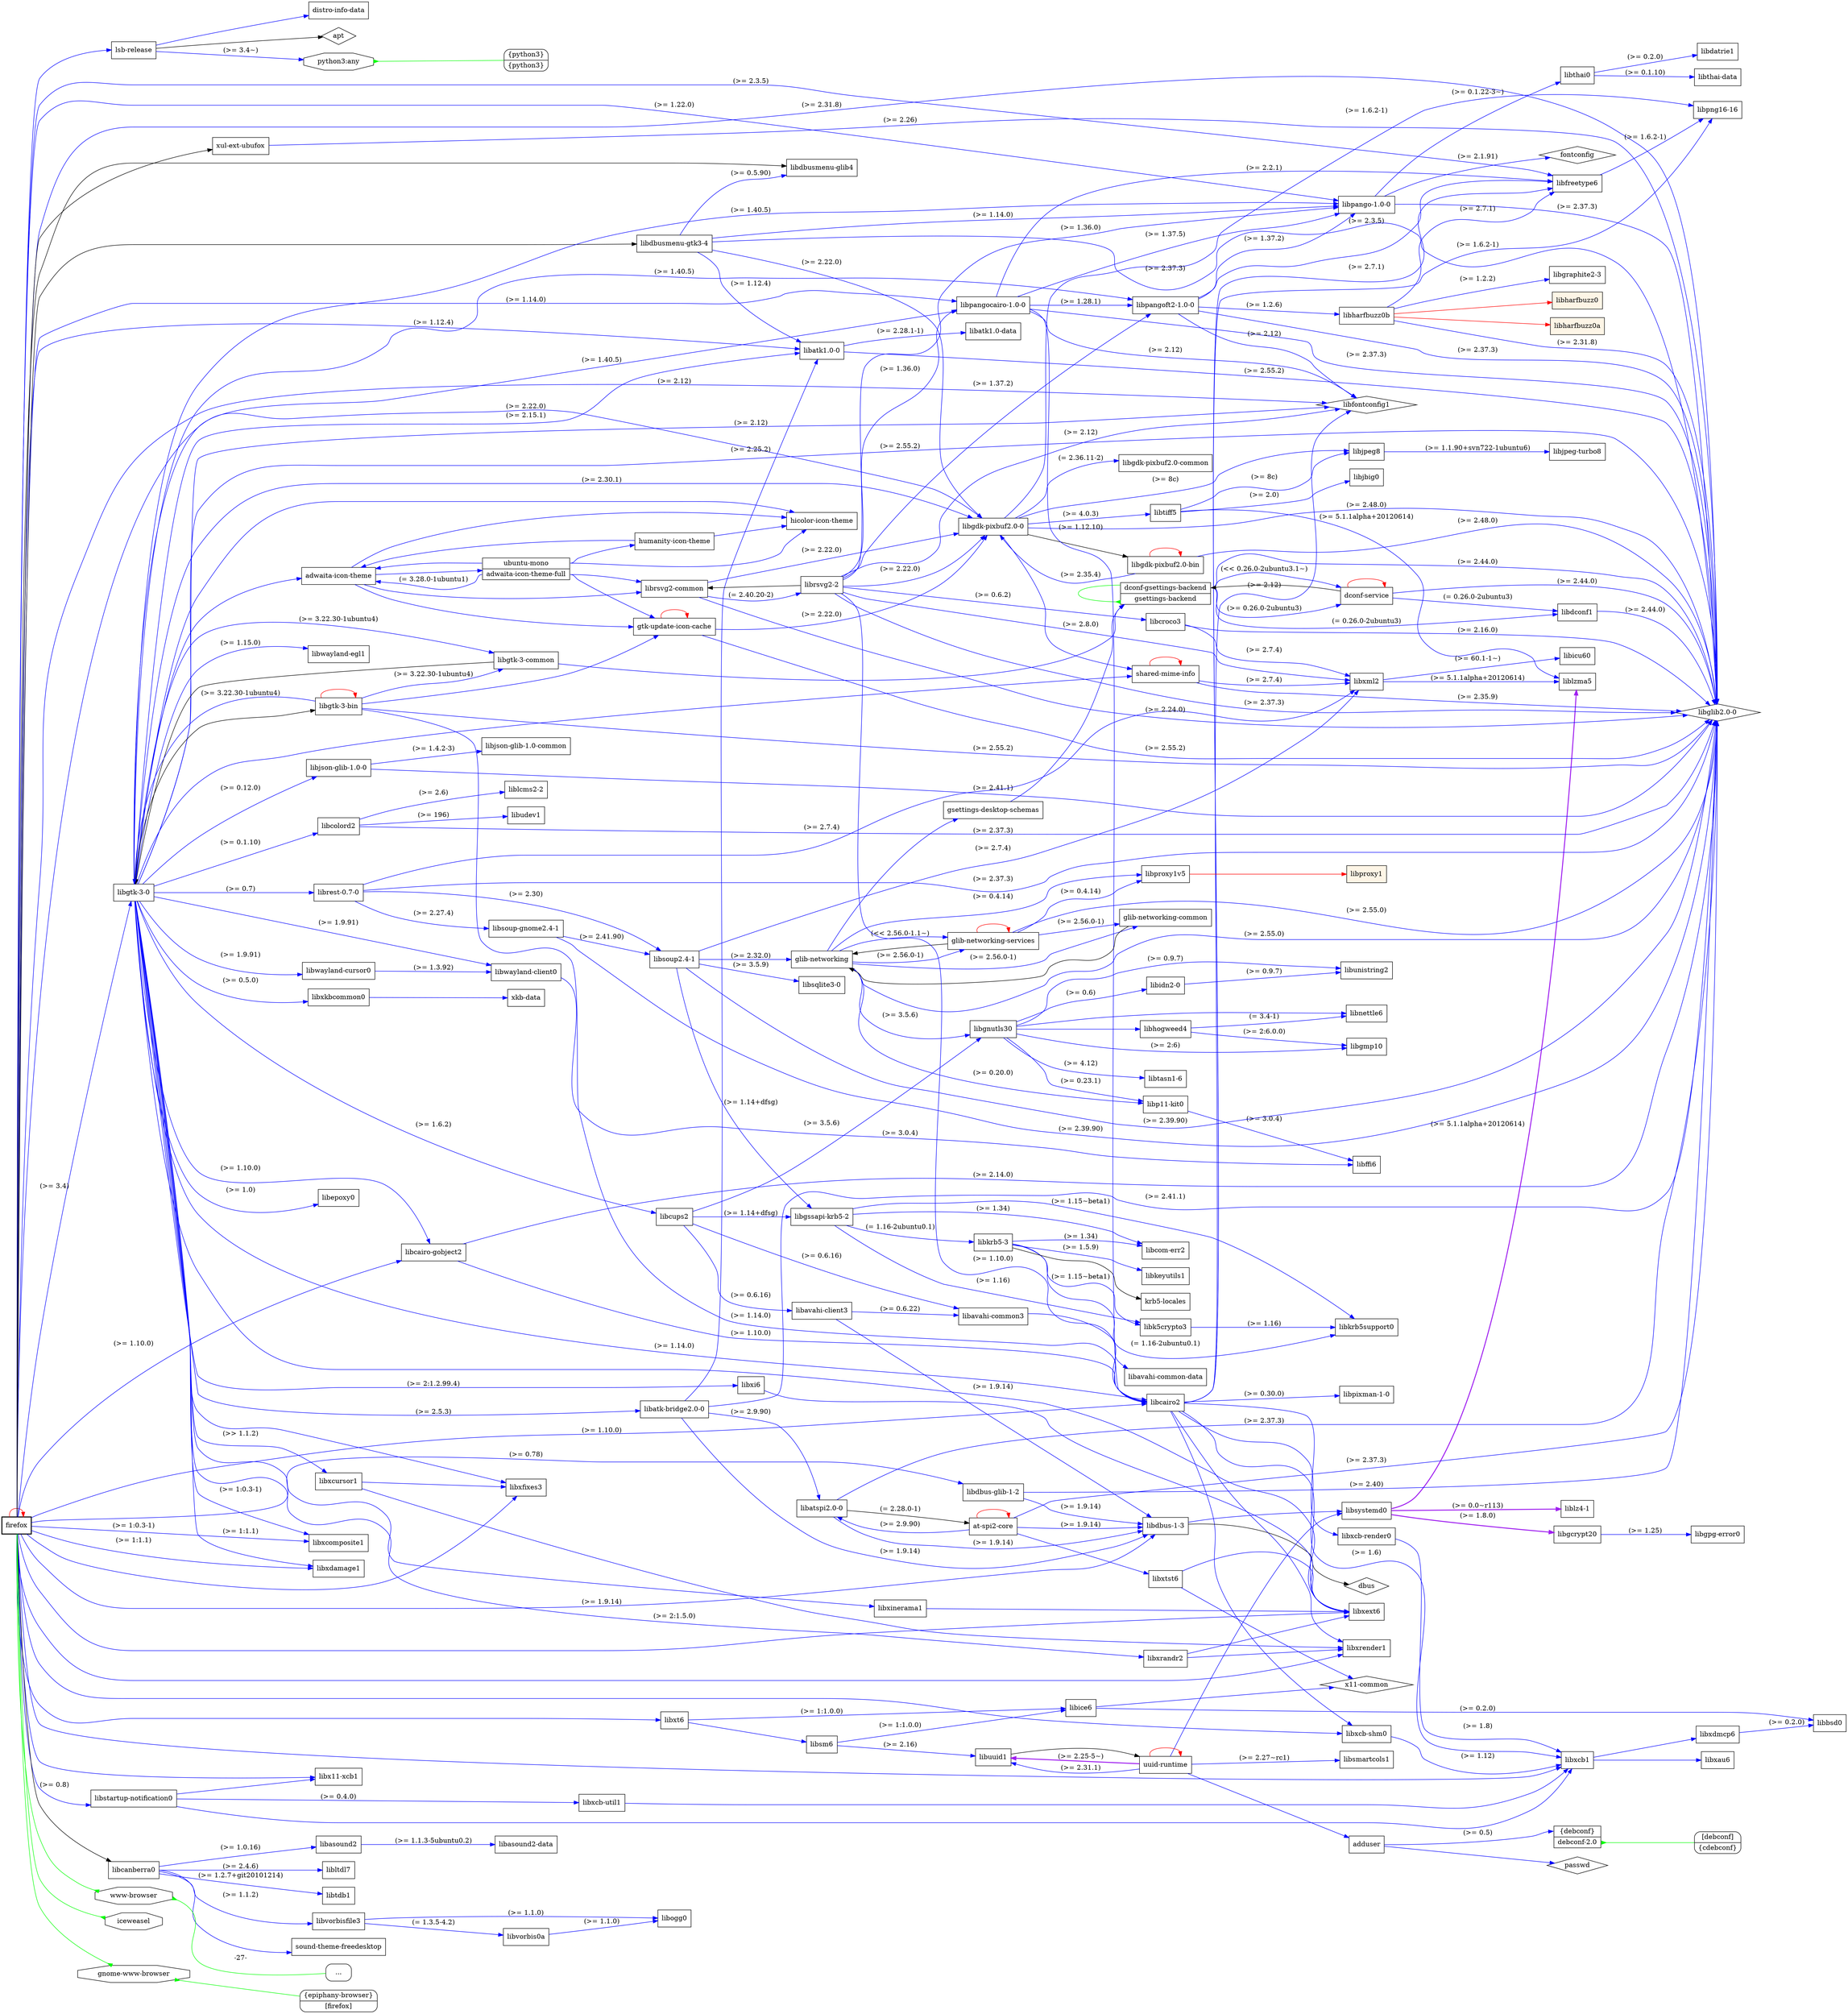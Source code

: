 digraph "firefox" {
	rankdir=LR;
	node [shape=box];
	"firefox" -> "lsb-release" [color=blue];
	"lsb-release" -> "python3:any" [color=blue,label="(>= 3.4~)"];
	"python3:any" -> virt1 [dir=back,arrowtail=inv,color=green];
	"python3:any" [shape=octagon];
	"lsb-release" -> "distro-info-data" [color=blue];
	"lsb-release" -> "apt";
	"firefox" -> "libatk1.0-0" [color=blue,label="(>= 1.12.4)"];
	"libatk1.0-0" -> "libglib2.0-0" [color=blue,label="(>= 2.55.2)"];
	"libatk1.0-0" -> "libatk1.0-data" [color=blue,label="(>= 2.28.1-1)"];
	"firefox" -> "libcairo-gobject2" [color=blue,label="(>= 1.10.0)"];
	"libcairo-gobject2" -> "libcairo2" [color=blue,label="(>= 1.10.0)"];
	"libcairo2" -> "libfontconfig1" [color=blue,label="(>= 2.12)"];
	"libcairo2" -> "libfreetype6" [color=blue,label="(>= 2.7.1)"];
	"libfreetype6" -> "libpng16-16" [color=blue,label="(>= 1.6.2-1)"];
	"libcairo2" -> "libpixman-1-0" [color=blue,label="(>= 0.30.0)"];
	"libcairo2" -> "libpng16-16" [color=blue,label="(>= 1.6.2-1)"];
	"libcairo2" -> "libxcb-render0" [color=blue];
	"libxcb-render0" -> "libxcb1" [color=blue,label="(>= 1.8)"];
	"libxcb1" -> "libxau6" [color=blue];
	"libxcb1" -> "libxdmcp6" [color=blue];
	"libxdmcp6" -> "libbsd0" [color=blue,label="(>= 0.2.0)"];
	"libcairo2" -> "libxcb-shm0" [color=blue];
	"libxcb-shm0" -> "libxcb1" [color=blue,label="(>= 1.12)"];
	"libcairo2" -> "libxcb1" [color=blue,label="(>= 1.6)"];
	"libcairo2" -> "libxext6" [color=blue];
	"libcairo2" -> "libxrender1" [color=blue];
	"libcairo-gobject2" -> "libglib2.0-0" [color=blue,label="(>= 2.14.0)"];
	"firefox" -> "libcairo2" [color=blue,label="(>= 1.10.0)"];
	"firefox" -> "libdbus-1-3" [color=blue,label="(>= 1.9.14)"];
	"libdbus-1-3" -> "libsystemd0" [color=blue];
	"libsystemd0" -> "libgcrypt20" [color=purple,style=bold,label="(>= 1.8.0)"];
	"libgcrypt20" -> "libgpg-error0" [color=blue,label="(>= 1.25)"];
	"libsystemd0" -> "liblz4-1" [color=purple,style=bold,label="(>= 0.0~r113)"];
	"libsystemd0" -> "liblzma5" [color=purple,style=bold,label="(>= 5.1.1alpha+20120614)"];
	"libdbus-1-3" -> "dbus";
	"firefox" -> "libdbus-glib-1-2" [color=blue,label="(>= 0.78)"];
	"libdbus-glib-1-2" -> "libdbus-1-3" [color=blue,label="(>= 1.9.14)"];
	"libdbus-glib-1-2" -> "libglib2.0-0" [color=blue,label="(>= 2.40)"];
	"firefox" -> "libfontconfig1" [color=blue,label="(>= 2.12)"];
	"firefox" -> "libfreetype6" [color=blue,label="(>= 2.3.5)"];
	"firefox" -> "libgdk-pixbuf2.0-0" [color=blue,label="(>= 2.22.0)"];
	"libgdk-pixbuf2.0-0" -> "libglib2.0-0" [color=blue,label="(>= 2.48.0)"];
	"libgdk-pixbuf2.0-0" -> "libjpeg8" [color=blue,label="(>= 8c)"];
	"libjpeg8" -> "libjpeg-turbo8" [color=blue,label="(>= 1.1.90+svn722-1ubuntu6)"];
	"libgdk-pixbuf2.0-0" -> "libpng16-16" [color=blue,label="(>= 1.6.2-1)"];
	"libgdk-pixbuf2.0-0" -> "libtiff5" [color=blue,label="(>= 4.0.3)"];
	"libtiff5" -> "libjbig0" [color=blue,label="(>= 2.0)"];
	"libtiff5" -> "libjpeg8" [color=blue,label="(>= 8c)"];
	"libtiff5" -> "liblzma5" [color=blue,label="(>= 5.1.1alpha+20120614)"];
	"libgdk-pixbuf2.0-0" -> "shared-mime-info" [color=blue];
	"shared-mime-info" -> "libglib2.0-0" [color=blue,label="(>= 2.35.9)"];
	"shared-mime-info" -> "libxml2" [color=blue,label="(>= 2.7.4)"];
	"libxml2" -> "libicu60" [color=blue,label="(>= 60.1-1~)"];
	"libxml2" -> "liblzma5" [color=blue,label="(>= 5.1.1alpha+20120614)"];
	"shared-mime-info" -> "shared-mime-info" [color=red];
	"libgdk-pixbuf2.0-0" -> "libgdk-pixbuf2.0-common" [color=blue,label="(= 2.36.11-2)"];
	"libgdk-pixbuf2.0-0" -> "libgdk-pixbuf2.0-bin";
	"libgdk-pixbuf2.0-bin" -> "libgdk-pixbuf2.0-0" [color=blue,label="(>= 2.35.4)"];
	"libgdk-pixbuf2.0-bin" -> "libglib2.0-0" [color=blue,label="(>= 2.48.0)"];
	"libgdk-pixbuf2.0-bin" -> "libgdk-pixbuf2.0-bin" [color=red];
	"firefox" -> "libglib2.0-0" [color=blue,label="(>= 2.31.8)"];
	"firefox" -> "libgtk-3-0" [color=blue,label="(>= 3.4)"];
	"libgtk-3-0" -> "libgtk-3-common" [color=blue,label="(>= 3.22.30-1ubuntu4)"];
	"libgtk-3-common" -> "alt1" [color=blue];
	"alt1":"dconf-gsettings-backend" -> "libglib2.0-0" [color=blue,label="(>= 2.44.0)"];
	"alt1":"dconf-gsettings-backend" -> "dconf-service" [color=blue,label="(>= 0.26.0-2ubuntu3)"];
	"dconf-service" -> "libglib2.0-0" [color=blue,label="(>= 2.44.0)"];
	"dconf-service" -> "libdconf1" [color=blue,label="(= 0.26.0-2ubuntu3)"];
	"libdconf1" -> "libglib2.0-0" [color=blue,label="(>= 2.44.0)"];
	"dconf-service" -> "alt1":"dconf-gsettings-backend";
	"dconf-service" -> "dconf-service" [color=red];
	"alt1":"dconf-gsettings-backend" -> "dconf-service" [color=blue,label="(<< 0.26.0-2ubuntu3.1~)"];
	"alt1":"dconf-gsettings-backend" -> "libdconf1" [color=blue,label="(= 0.26.0-2ubuntu3)"];
	"alt1":"gsettings-backend" -> "alt1":"dconf-gsettings-backend" [dir=back,arrowtail=inv,color=green];
	"libgtk-3-common" -> "libgtk-3-0";
	"libgtk-3-0" -> "libatk-bridge2.0-0" [color=blue,label="(>= 2.5.3)"];
	"libatk-bridge2.0-0" -> "libatk1.0-0" [color=blue,label="(>= 2.25.2)"];
	"libatk-bridge2.0-0" -> "libatspi2.0-0" [color=blue,label="(>= 2.9.90)"];
	"libatspi2.0-0" -> "libdbus-1-3" [color=blue,label="(>= 1.9.14)"];
	"libatspi2.0-0" -> "libglib2.0-0" [color=blue,label="(>= 2.37.3)"];
	"libatspi2.0-0" -> "at-spi2-core" [label="(= 2.28.0-1)"];
	"at-spi2-core" -> "libatspi2.0-0" [color=blue,label="(>= 2.9.90)"];
	"at-spi2-core" -> "libdbus-1-3" [color=blue,label="(>= 1.9.14)"];
	"at-spi2-core" -> "libglib2.0-0" [color=blue,label="(>= 2.37.3)"];
	"at-spi2-core" -> "libxtst6" [color=blue];
	"libxtst6" -> "libxext6" [color=blue];
	"libxtst6" -> "x11-common" [color=blue];
	"at-spi2-core" -> "at-spi2-core" [color=red];
	"libatk-bridge2.0-0" -> "libdbus-1-3" [color=blue,label="(>= 1.9.14)"];
	"libatk-bridge2.0-0" -> "libglib2.0-0" [color=blue,label="(>= 2.41.1)"];
	"libgtk-3-0" -> "libatk1.0-0" [color=blue,label="(>= 2.15.1)"];
	"libgtk-3-0" -> "libcairo-gobject2" [color=blue,label="(>= 1.10.0)"];
	"libgtk-3-0" -> "libcairo2" [color=blue,label="(>= 1.14.0)"];
	"libgtk-3-0" -> "libcolord2" [color=blue,label="(>= 0.1.10)"];
	"libcolord2" -> "libglib2.0-0" [color=blue,label="(>= 2.37.3)"];
	"libcolord2" -> "liblcms2-2" [color=blue,label="(>= 2.6)"];
	"libcolord2" -> "libudev1" [color=blue,label="(>= 196)"];
	"libgtk-3-0" -> "libcups2" [color=blue,label="(>= 1.6.2)"];
	"libcups2" -> "libavahi-client3" [color=blue,label="(>= 0.6.16)"];
	"libavahi-client3" -> "libavahi-common3" [color=blue,label="(>= 0.6.22)"];
	"libavahi-common3" -> "libavahi-common-data" [color=blue];
	"libavahi-client3" -> "libdbus-1-3" [color=blue,label="(>= 1.9.14)"];
	"libcups2" -> "libavahi-common3" [color=blue,label="(>= 0.6.16)"];
	"libcups2" -> "libgnutls30" [color=blue,label="(>= 3.5.6)"];
	"libgnutls30" -> "libgmp10" [color=blue,label="(>= 2:6)"];
	"libgnutls30" -> "libhogweed4" [color=blue];
	"libhogweed4" -> "libgmp10" [color=blue,label="(>= 2:6.0.0)"];
	"libhogweed4" -> "libnettle6" [color=blue,label="(= 3.4-1)"];
	"libgnutls30" -> "libidn2-0" [color=blue,label="(>= 0.6)"];
	"libidn2-0" -> "libunistring2" [color=blue,label="(>= 0.9.7)"];
	"libgnutls30" -> "libnettle6" [color=blue];
	"libgnutls30" -> "libp11-kit0" [color=blue,label="(>= 0.23.1)"];
	"libp11-kit0" -> "libffi6" [color=blue,label="(>= 3.0.4)"];
	"libgnutls30" -> "libtasn1-6" [color=blue,label="(>= 4.12)"];
	"libgnutls30" -> "libunistring2" [color=blue,label="(>= 0.9.7)"];
	"libcups2" -> "libgssapi-krb5-2" [color=blue,label="(>= 1.14+dfsg)"];
	"libgssapi-krb5-2" -> "libcom-err2" [color=blue,label="(>= 1.34)"];
	"libgssapi-krb5-2" -> "libk5crypto3" [color=blue,label="(>= 1.16)"];
	"libk5crypto3" -> "libkrb5support0" [color=blue,label="(>= 1.16)"];
	"libgssapi-krb5-2" -> "libkrb5-3" [color=blue,label="(= 1.16-2ubuntu0.1)"];
	"libkrb5-3" -> "libcom-err2" [color=blue,label="(>= 1.34)"];
	"libkrb5-3" -> "libk5crypto3" [color=blue,label="(>= 1.15~beta1)"];
	"libkrb5-3" -> "libkeyutils1" [color=blue,label="(>= 1.5.9)"];
	"libkrb5-3" -> "libkrb5support0" [color=blue,label="(= 1.16-2ubuntu0.1)"];
	"libkrb5-3" -> "krb5-locales";
	"libgssapi-krb5-2" -> "libkrb5support0" [color=blue,label="(>= 1.15~beta1)"];
	"libgtk-3-0" -> "libepoxy0" [color=blue,label="(>= 1.0)"];
	"libgtk-3-0" -> "libfontconfig1" [color=blue,label="(>= 2.12)"];
	"libgtk-3-0" -> "libgdk-pixbuf2.0-0" [color=blue,label="(>= 2.30.1)"];
	"libgtk-3-0" -> "libglib2.0-0" [color=blue,label="(>= 2.55.2)"];
	"libgtk-3-0" -> "libjson-glib-1.0-0" [color=blue,label="(>= 0.12.0)"];
	"libjson-glib-1.0-0" -> "libglib2.0-0" [color=blue,label="(>= 2.41.1)"];
	"libjson-glib-1.0-0" -> "libjson-glib-1.0-common" [color=blue,label="(>= 1.4.2-3)"];
	"libgtk-3-0" -> "libpango-1.0-0" [color=blue,label="(>= 1.40.5)"];
	"libpango-1.0-0" -> "fontconfig" [color=blue,label="(>= 2.1.91)"];
	"libpango-1.0-0" -> "libglib2.0-0" [color=blue,label="(>= 2.37.3)"];
	"libpango-1.0-0" -> "libthai0" [color=blue,label="(>= 0.1.22-3~)"];
	"libthai0" -> "libthai-data" [color=blue,label="(>= 0.1.10)"];
	"libthai0" -> "libdatrie1" [color=blue,label="(>= 0.2.0)"];
	"libgtk-3-0" -> "libpangocairo-1.0-0" [color=blue,label="(>= 1.40.5)"];
	"libpangocairo-1.0-0" -> "libcairo2" [color=blue,label="(>= 1.12.10)"];
	"libpangocairo-1.0-0" -> "libfontconfig1" [color=blue,label="(>= 2.12)"];
	"libpangocairo-1.0-0" -> "libfreetype6" [color=blue,label="(>= 2.2.1)"];
	"libpangocairo-1.0-0" -> "libglib2.0-0" [color=blue,label="(>= 2.37.3)"];
	"libpangocairo-1.0-0" -> "libpango-1.0-0" [color=blue,label="(>= 1.37.5)"];
	"libpangocairo-1.0-0" -> "libpangoft2-1.0-0" [color=blue,label="(>= 1.28.1)"];
	"libpangoft2-1.0-0" -> "libfontconfig1" [color=blue,label="(>= 2.12)"];
	"libpangoft2-1.0-0" -> "libfreetype6" [color=blue,label="(>= 2.3.5)"];
	"libpangoft2-1.0-0" -> "libglib2.0-0" [color=blue,label="(>= 2.37.3)"];
	"libpangoft2-1.0-0" -> "libharfbuzz0b" [color=blue,label="(>= 1.2.6)"];
	"libharfbuzz0b" -> "libfreetype6" [color=blue,label="(>= 2.7.1)"];
	"libharfbuzz0b" -> "libglib2.0-0" [color=blue,label="(>= 2.31.8)"];
	"libharfbuzz0b" -> "libgraphite2-3" [color=blue,label="(>= 1.2.2)"];
	"libharfbuzz0b" -> "libharfbuzz0" [color=red];
	"libharfbuzz0b" -> "libharfbuzz0a" [color=red];
	"libpangoft2-1.0-0" -> "libpango-1.0-0" [color=blue,label="(>= 1.37.2)"];
	"libgtk-3-0" -> "libpangoft2-1.0-0" [color=blue,label="(>= 1.40.5)"];
	"libgtk-3-0" -> "librest-0.7-0" [color=blue,label="(>= 0.7)"];
	"librest-0.7-0" -> "libglib2.0-0" [color=blue,label="(>= 2.37.3)"];
	"librest-0.7-0" -> "libsoup-gnome2.4-1" [color=blue,label="(>= 2.27.4)"];
	"libsoup-gnome2.4-1" -> "libglib2.0-0" [color=blue,label="(>= 2.39.90)"];
	"libsoup-gnome2.4-1" -> "libsoup2.4-1" [color=blue,label="(>= 2.41.90)"];
	"libsoup2.4-1" -> "libglib2.0-0" [color=blue,label="(>= 2.39.90)"];
	"libsoup2.4-1" -> "libgssapi-krb5-2" [color=blue,label="(>= 1.14+dfsg)"];
	"libsoup2.4-1" -> "libsqlite3-0" [color=blue,label="(>= 3.5.9)"];
	"libsoup2.4-1" -> "libxml2" [color=blue,label="(>= 2.7.4)"];
	"libsoup2.4-1" -> "glib-networking" [color=blue,label="(>= 2.32.0)"];
	"glib-networking" -> "libglib2.0-0" [color=blue,label="(>= 2.55.0)"];
	"glib-networking" -> "libgnutls30" [color=blue,label="(>= 3.5.6)"];
	"glib-networking" -> "libp11-kit0" [color=blue,label="(>= 0.20.0)"];
	"glib-networking" -> "libproxy1v5" [color=blue,label="(>= 0.4.14)"];
	"libproxy1v5" -> "libproxy1" [color=red];
	"glib-networking" -> "glib-networking-services" [color=blue,label="(>= 2.56.0-1)"];
	"glib-networking-services" -> "libglib2.0-0" [color=blue,label="(>= 2.55.0)"];
	"glib-networking-services" -> "libproxy1v5" [color=blue,label="(>= 0.4.14)"];
	"glib-networking-services" -> "glib-networking-common" [color=blue,label="(>= 2.56.0-1)"];
	"glib-networking-common" -> "glib-networking";
	"glib-networking-services" -> "glib-networking";
	"glib-networking-services" -> "glib-networking-services" [color=red];
	"glib-networking" -> "glib-networking-services" [color=blue,label="(<< 2.56.0-1.1~)"];
	"glib-networking" -> "glib-networking-common" [color=blue,label="(>= 2.56.0-1)"];
	"glib-networking" -> "gsettings-desktop-schemas" [color=blue];
	"gsettings-desktop-schemas" -> "alt1" [color=blue];
	"librest-0.7-0" -> "libsoup2.4-1" [color=blue,label="(>= 2.30)"];
	"librest-0.7-0" -> "libxml2" [color=blue,label="(>= 2.7.4)"];
	"libgtk-3-0" -> "libwayland-client0" [color=blue,label="(>= 1.9.91)"];
	"libwayland-client0" -> "libffi6" [color=blue,label="(>= 3.0.4)"];
	"libgtk-3-0" -> "libwayland-cursor0" [color=blue,label="(>= 1.9.91)"];
	"libwayland-cursor0" -> "libwayland-client0" [color=blue,label="(>= 1.3.92)"];
	"libgtk-3-0" -> "libwayland-egl1" [color=blue,label="(>= 1.15.0)"];
	"libgtk-3-0" -> "libxcomposite1" [color=blue,label="(>= 1:0.3-1)"];
	"libgtk-3-0" -> "libxcursor1" [color=blue,label="(>> 1.1.2)"];
	"libxcursor1" -> "libxfixes3" [color=blue];
	"libxcursor1" -> "libxrender1" [color=blue];
	"libgtk-3-0" -> "libxdamage1" [color=blue,label="(>= 1:1.1)"];
	"libgtk-3-0" -> "libxext6" [color=blue];
	"libgtk-3-0" -> "libxfixes3" [color=blue];
	"libgtk-3-0" -> "libxi6" [color=blue,label="(>= 2:1.2.99.4)"];
	"libxi6" -> "libxext6" [color=blue];
	"libgtk-3-0" -> "libxinerama1" [color=blue];
	"libxinerama1" -> "libxext6" [color=blue];
	"libgtk-3-0" -> "libxkbcommon0" [color=blue,label="(>= 0.5.0)"];
	"libxkbcommon0" -> "xkb-data" [color=blue];
	"libgtk-3-0" -> "libxrandr2" [color=blue,label="(>= 2:1.5.0)"];
	"libxrandr2" -> "libxext6" [color=blue];
	"libxrandr2" -> "libxrender1" [color=blue];
	"libgtk-3-0" -> "hicolor-icon-theme" [color=blue];
	"libgtk-3-0" -> "adwaita-icon-theme" [color=blue];
	"adwaita-icon-theme" -> "hicolor-icon-theme" [color=blue];
	"adwaita-icon-theme" -> "gtk-update-icon-cache" [color=blue];
	"gtk-update-icon-cache" -> "libgdk-pixbuf2.0-0" [color=blue,label="(>= 2.22.0)"];
	"gtk-update-icon-cache" -> "libglib2.0-0" [color=blue,label="(>= 2.55.2)"];
	"gtk-update-icon-cache" -> "gtk-update-icon-cache" [color=red];
	"adwaita-icon-theme" -> "librsvg2-common" [color=blue];
	"librsvg2-common" -> "libgdk-pixbuf2.0-0" [color=blue,label="(>= 2.22.0)"];
	"librsvg2-common" -> "libglib2.0-0" [color=blue,label="(>= 2.24.0)"];
	"librsvg2-common" -> "librsvg2-2" [color=blue,label="(= 2.40.20-2)"];
	"librsvg2-2" -> "libcairo2" [color=blue,label="(>= 1.10.0)"];
	"librsvg2-2" -> "libcroco3" [color=blue,label="(>= 0.6.2)"];
	"libcroco3" -> "libglib2.0-0" [color=blue,label="(>= 2.16.0)"];
	"libcroco3" -> "libxml2" [color=blue,label="(>= 2.7.4)"];
	"librsvg2-2" -> "libfontconfig1" [color=blue,label="(>= 2.12)"];
	"librsvg2-2" -> "libgdk-pixbuf2.0-0" [color=blue,label="(>= 2.22.0)"];
	"librsvg2-2" -> "libglib2.0-0" [color=blue,label="(>= 2.37.3)"];
	"librsvg2-2" -> "libpango-1.0-0" [color=blue,label="(>= 1.36.0)"];
	"librsvg2-2" -> "libpangocairo-1.0-0" [color=blue,label="(>= 1.36.0)"];
	"librsvg2-2" -> "libpangoft2-1.0-0" [color=blue,label="(>= 1.37.2)"];
	"librsvg2-2" -> "libxml2" [color=blue,label="(>= 2.8.0)"];
	"librsvg2-2" -> "librsvg2-common";
	"adwaita-icon-theme" -> "alt2" [color=blue];
	"alt2":"ubuntu-mono" -> "adwaita-icon-theme" [color=blue];
	"alt2":"ubuntu-mono" -> "hicolor-icon-theme" [color=blue];
	"alt2":"ubuntu-mono" -> "humanity-icon-theme" [color=blue];
	"humanity-icon-theme" -> "adwaita-icon-theme" [color=blue];
	"humanity-icon-theme" -> "hicolor-icon-theme" [color=blue];
	"alt2":"adwaita-icon-theme-full" -> "adwaita-icon-theme" [color=blue,label="(= 3.28.0-1ubuntu1)"];
	"alt2":"adwaita-icon-theme-full" -> "gtk-update-icon-cache" [color=blue];
	"alt2":"adwaita-icon-theme-full" -> "librsvg2-common" [color=blue];
	"libgtk-3-0" -> "shared-mime-info" [color=blue];
	"libgtk-3-0" -> "libgtk-3-bin";
	"libgtk-3-bin" -> "libcairo2" [color=blue,label="(>= 1.14.0)"];
	"libgtk-3-bin" -> "libglib2.0-0" [color=blue,label="(>= 2.55.2)"];
	"libgtk-3-bin" -> "libgtk-3-0" [color=blue,label="(>= 3.22.30-1ubuntu4)"];
	"libgtk-3-bin" -> "libgtk-3-common" [color=blue,label="(>= 3.22.30-1ubuntu4)"];
	"libgtk-3-bin" -> "gtk-update-icon-cache" [color=blue];
	"libgtk-3-bin" -> "libgtk-3-bin" [color=red];
	"firefox" -> "libpango-1.0-0" [color=blue,label="(>= 1.22.0)"];
	"firefox" -> "libpangocairo-1.0-0" [color=blue,label="(>= 1.14.0)"];
	"firefox" -> "libstartup-notification0" [color=blue,label="(>= 0.8)"];
	"libstartup-notification0" -> "libx11-xcb1" [color=blue];
	"libstartup-notification0" -> "libxcb-util1" [color=blue,label="(>= 0.4.0)"];
	"libxcb-util1" -> "libxcb1" [color=blue];
	"libstartup-notification0" -> "libxcb1" [color=blue];
	"firefox" -> "libx11-xcb1" [color=blue];
	"firefox" -> "libxcb-shm0" [color=blue];
	"firefox" -> "libxcb1" [color=blue];
	"firefox" -> "libxcomposite1" [color=blue,label="(>= 1:0.3-1)"];
	"firefox" -> "libxdamage1" [color=blue,label="(>= 1:1.1)"];
	"firefox" -> "libxext6" [color=blue];
	"firefox" -> "libxfixes3" [color=blue];
	"firefox" -> "libxrender1" [color=blue];
	"firefox" -> "libxt6" [color=blue];
	"libxt6" -> "libice6" [color=blue,label="(>= 1:1.0.0)"];
	"libice6" -> "libbsd0" [color=blue,label="(>= 0.2.0)"];
	"libice6" -> "x11-common" [color=blue];
	"libxt6" -> "libsm6" [color=blue];
	"libsm6" -> "libice6" [color=blue,label="(>= 1:1.0.0)"];
	"libsm6" -> "libuuid1" [color=blue,label="(>= 2.16)"];
	"libuuid1" -> "uuid-runtime";
	"uuid-runtime" -> "libuuid1" [color=purple,style=bold,label="(>= 2.25-5~)"];
	"uuid-runtime" -> "adduser" [color=blue];
	"adduser" -> "passwd" [color=blue];
	"adduser" -> "alt3":"debconf" [color=blue,label="(>= 0.5)"];
	"alt3":"debconf-2.0" -> virt2 [dir=back,arrowtail=inv,color=green];
	"uuid-runtime" -> "libsmartcols1" [color=blue,label="(>= 2.27~rc1)"];
	"uuid-runtime" -> "libsystemd0" [color=blue];
	"uuid-runtime" -> "libuuid1" [color=blue,label="(>= 2.31.1)"];
	"uuid-runtime" -> "uuid-runtime" [color=red];
	"firefox" -> "xul-ext-ubufox";
	"xul-ext-ubufox" -> "libglib2.0-0" [color=blue,label="(>= 2.26)"];
	"firefox" -> "libcanberra0";
	"libcanberra0" -> "libasound2" [color=blue,label="(>= 1.0.16)"];
	"libasound2" -> "libasound2-data" [color=blue,label="(>= 1.1.3-5ubuntu0.2)"];
	"libcanberra0" -> "libltdl7" [color=blue,label="(>= 2.4.6)"];
	"libcanberra0" -> "libtdb1" [color=blue,label="(>= 1.2.7+git20101214)"];
	"libcanberra0" -> "libvorbisfile3" [color=blue,label="(>= 1.1.2)"];
	"libvorbisfile3" -> "libogg0" [color=blue,label="(>= 1.1.0)"];
	"libvorbisfile3" -> "libvorbis0a" [color=blue,label="(= 1.3.5-4.2)"];
	"libvorbis0a" -> "libogg0" [color=blue,label="(>= 1.1.0)"];
	"libcanberra0" -> "sound-theme-freedesktop" [color=blue];
	"firefox" -> "libdbusmenu-glib4";
	"firefox" -> "libdbusmenu-gtk3-4";
	"libdbusmenu-gtk3-4" -> "libatk1.0-0" [color=blue,label="(>= 1.12.4)"];
	"libdbusmenu-gtk3-4" -> "libdbusmenu-glib4" [color=blue,label="(>= 0.5.90)"];
	"libdbusmenu-gtk3-4" -> "libgdk-pixbuf2.0-0" [color=blue,label="(>= 2.22.0)"];
	"libdbusmenu-gtk3-4" -> "libglib2.0-0" [color=blue,label="(>= 2.37.3)"];
	"libdbusmenu-gtk3-4" -> "libpango-1.0-0" [color=blue,label="(>= 1.14.0)"];
	"firefox" -> "firefox" [color=red];
	"firefox" -> "www-browser" [arrowhead=inv,color=green];
	"www-browser" -> "Pr_www-browser" [label="-27-",dir=back,arrowtail=inv,color=green];
	"Pr_www-browser" [label="...",style=rounded];
	"www-browser" [shape=octagon];
	"firefox" -> "iceweasel" [arrowhead=inv,color=green];
	"iceweasel" [shape=octagon];
	"firefox" -> "gnome-www-browser" [arrowhead=inv,color=green];
	"gnome-www-browser" -> virt3 [dir=back,arrowtail=inv,color=green];
	"gnome-www-browser" [shape=octagon];
	"firefox" [style="setlinewidth(2)"]
	"libharfbuzz0" [style=filled,fillcolor=oldlace];
	"libharfbuzz0a" [style=filled,fillcolor=oldlace];
	"libproxy1" [style=filled,fillcolor=oldlace];
	alt1 [
		shape = "record"
		label = "<dconf-gsettings-backend> dconf-gsettings-backend | <gsettings-backend> gsettings-backend"
	]
	alt2 [
		shape = "record"
		label = "<ubuntu-mono> ubuntu-mono | <adwaita-icon-theme-full> adwaita-icon-theme-full"
	]
	alt3 [
		shape = "record"
		label = "<debconf> \{debconf\} | <debconf-2.0> debconf-2.0"
	]
	virt1 [
		shape = "record"
		style = "rounded"
		label = "<python3> \{python3\} | <python3> \{python3\}"
	]
	virt2 [
		shape = "record"
		style = "rounded"
		label = "<debconf> [debconf] | <cdebconf> \{cdebconf\}"
	]
	virt3 [
		shape = "record"
		style = "rounded"
		label = "<epiphany-browser> \{epiphany-browser\} | <firefox> [firefox]"
	]
	"apt" [shape=diamond];
	"dbus" [shape=diamond];
	"fontconfig" [shape=diamond];
	"libfontconfig1" [shape=diamond];
	"libglib2.0-0" [shape=diamond];
	"passwd" [shape=diamond];
	"x11-common" [shape=diamond];
}
// Excluded dependencies:
// libc6 libgcc1 libstdc++6 libx11-6 multiarch-support zlib1g
// total size of all shown packages: 329488384
// download size of all shown packages: 85488518
